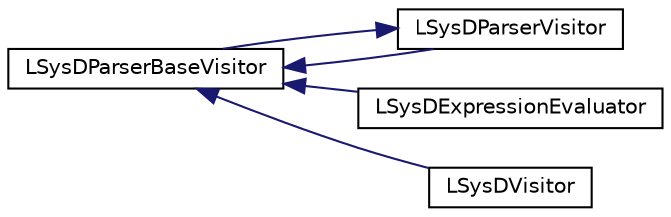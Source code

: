 digraph "Graphical Class Hierarchy"
{
 // LATEX_PDF_SIZE
  edge [fontname="Helvetica",fontsize="10",labelfontname="Helvetica",labelfontsize="10"];
  node [fontname="Helvetica",fontsize="10",shape=record];
  rankdir="LR";
  Node1 [label="antlr4::tree::AbstractParse\lTreeVisitor",height=0.2,width=0.4,color="grey75", fillcolor="white", style="filled",tooltip=" "];
  Node1 -> Node0 [dir="back",color="midnightblue",fontsize="10",style="solid",fontname="Helvetica"];
  Node0 [label="LSysDParserVisitor",height=0.2,width=0.4,color="black", fillcolor="white", style="filled",URL="$classLSysDParserVisitor.html",tooltip=" "];
  Node0 -> Node1 [dir="back",color="midnightblue",fontsize="10",style="solid",fontname="Helvetica"];
  Node1 [label="LSysDParserBaseVisitor",height=0.2,width=0.4,color="black", fillcolor="white", style="filled",URL="$classLSysDParserBaseVisitor.html",tooltip=" "];
  Node1 -> Node2 [dir="back",color="midnightblue",fontsize="10",style="solid",fontname="Helvetica"];
  Node2 [label="LSysDExpressionEvaluator",height=0.2,width=0.4,color="black", fillcolor="white", style="filled",URL="$classLSysDExpressionEvaluator.html",tooltip=" "];
  Node1 -> Node3 [dir="back",color="midnightblue",fontsize="10",style="solid",fontname="Helvetica"];
  Node3 [label="LSysDVisitor",height=0.2,width=0.4,color="black", fillcolor="white", style="filled",URL="$classLSysDVisitor.html",tooltip=" "];
}
